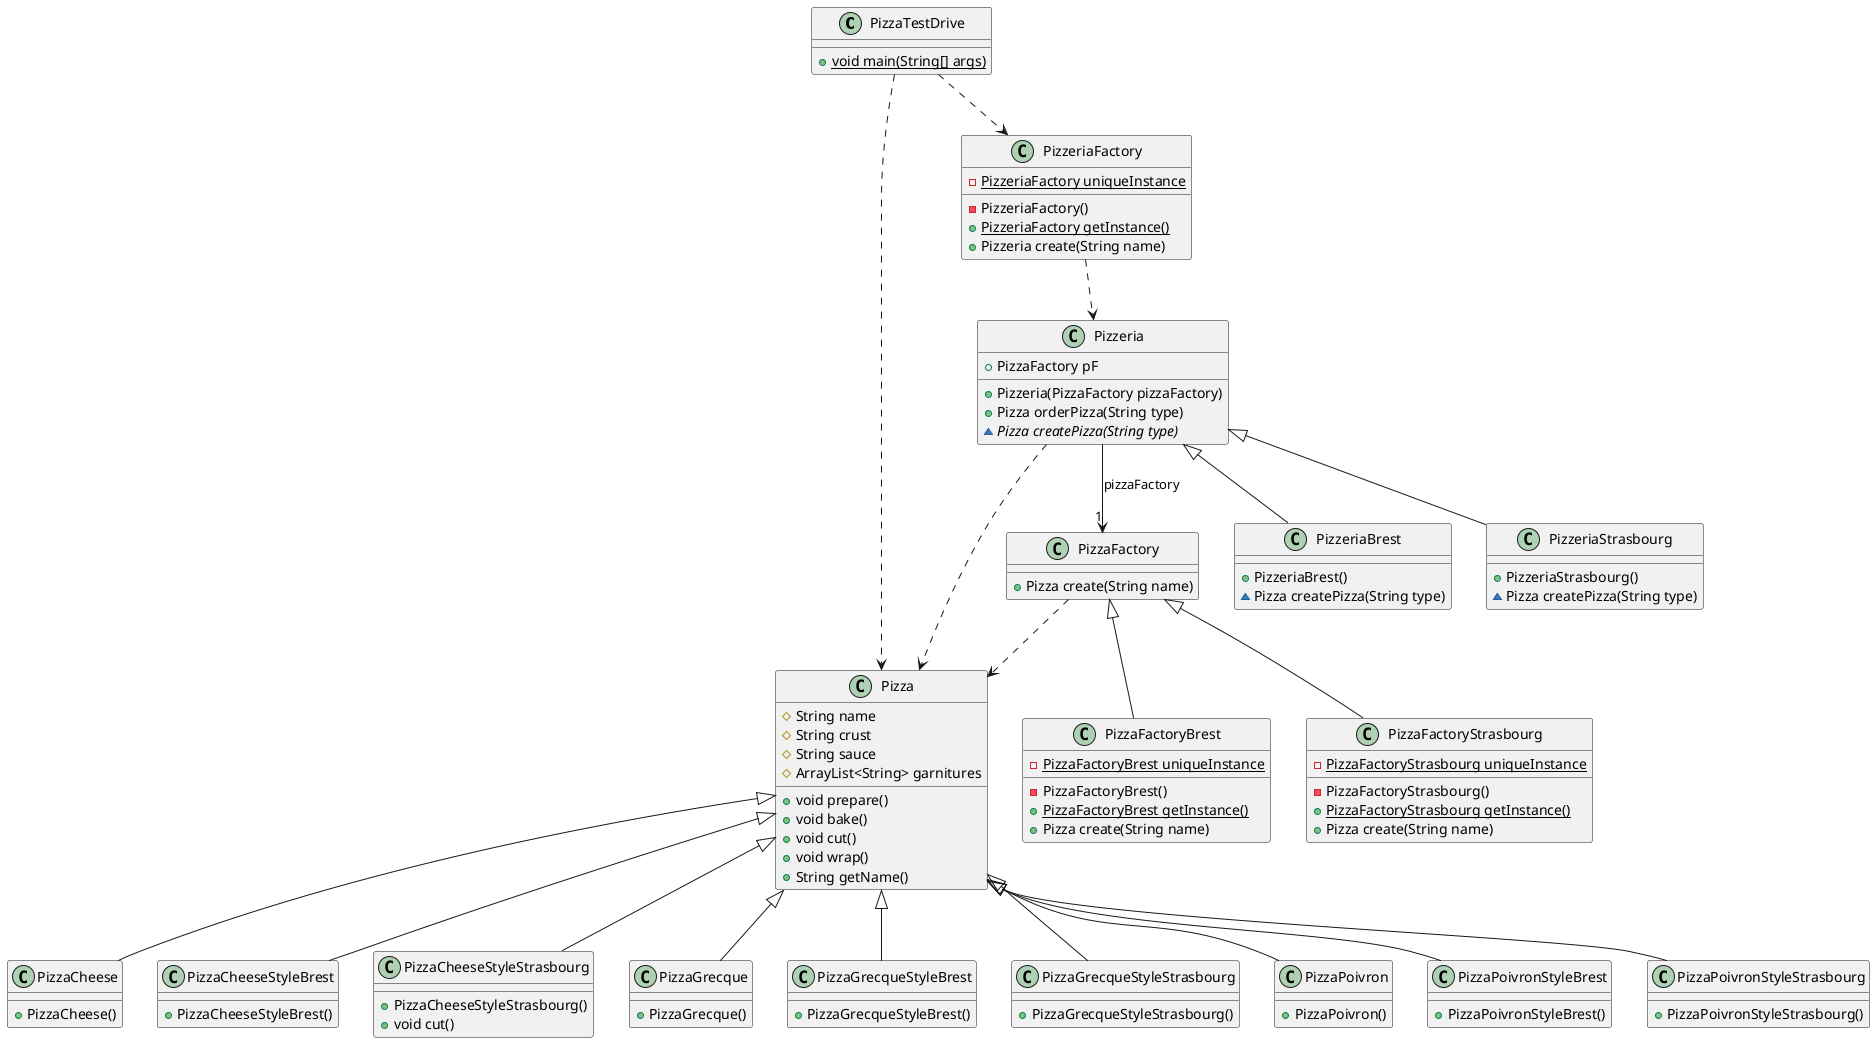 @startuml
class PizzaTestDrive [[java:PizzaTestDrive]] {
	+{static}void main(String[] args)
}
PizzaTestDrive ..> Pizza
PizzaTestDrive ..> PizzeriaFactory

abstract class Pizza [[java:Pizza.Pizza]] {
	#String name
	#String crust
	#String sauce
	#ArrayList<String> garnitures
	+void prepare()
	+void bake()
	+void cut()
	+void wrap()
	+String getName()
}

class PizzaCheese [[java:Pizza.PizzaCheese]] {
	+PizzaCheese()
}
class Pizza [[java:Pizza.Pizza]] {
}
Pizza <|-- PizzaCheese

class PizzaCheeseStyleBrest [[java:Pizza.PizzaCheeseStyleBrest]] {
	+PizzaCheeseStyleBrest()
}
class Pizza [[java:Pizza.Pizza]] {
}
Pizza <|-- PizzaCheeseStyleBrest

class PizzaCheeseStyleStrasbourg [[java:Pizza.PizzaCheeseStyleStrasbourg]] {
	+PizzaCheeseStyleStrasbourg()
	+void cut()
}
class Pizza [[java:Pizza.Pizza]] {
}
Pizza <|-- PizzaCheeseStyleStrasbourg

class PizzaGrecque [[java:Pizza.PizzaGrecque]] {
	+PizzaGrecque()
}
class Pizza [[java:Pizza.Pizza]] {
}
Pizza <|-- PizzaGrecque

class PizzaGrecqueStyleBrest [[java:Pizza.PizzaGrecqueStyleBrest]] {
	+PizzaGrecqueStyleBrest()
}
class Pizza [[java:Pizza.Pizza]] {
}
Pizza <|-- PizzaGrecqueStyleBrest

class PizzaGrecqueStyleStrasbourg [[java:Pizza.PizzaGrecqueStyleStrasbourg]] {
	+PizzaGrecqueStyleStrasbourg()
}
class Pizza [[java:Pizza.Pizza]] {
}
Pizza <|-- PizzaGrecqueStyleStrasbourg

class PizzaPoivron [[java:Pizza.PizzaPoivron]] {
	+PizzaPoivron()
}
class Pizza [[java:Pizza.Pizza]] {
}
Pizza <|-- PizzaPoivron

class PizzaPoivronStyleBrest [[java:Pizza.PizzaPoivronStyleBrest]] {
	+PizzaPoivronStyleBrest()
}
class Pizza [[java:Pizza.Pizza]] {
}
Pizza <|-- PizzaPoivronStyleBrest

class PizzaPoivronStyleStrasbourg [[java:Pizza.PizzaPoivronStyleStrasbourg]] {
	+PizzaPoivronStyleStrasbourg()
}
class Pizza [[java:Pizza.Pizza]] {
}
Pizza <|-- PizzaPoivronStyleStrasbourg

abstract class PizzaFactory [[java:Pizzeria.PizzaFactory]] {
	+Pizza create(String name)
}
PizzaFactory ..> Pizza

class PizzaFactoryBrest [[java:Pizzeria.PizzaFactoryBrest]] {
	-{static}PizzaFactoryBrest uniqueInstance
	-PizzaFactoryBrest()
	+{static}PizzaFactoryBrest getInstance()
	+Pizza create(String name)
}
class PizzaFactory [[java:Pizzeria.PizzaFactory]] {
}
PizzaFactory <|-- PizzaFactoryBrest

class PizzaFactoryStrasbourg [[java:Pizzeria.PizzaFactoryStrasbourg]] {
	-{static}PizzaFactoryStrasbourg uniqueInstance
	-PizzaFactoryStrasbourg()
	+{static}PizzaFactoryStrasbourg getInstance()
	+Pizza create(String name)
}
class PizzaFactory [[java:Pizzeria.PizzaFactory]] {
}
PizzaFactory <|-- PizzaFactoryStrasbourg

abstract class Pizzeria [[java:Pizzeria.Pizzeria]] {
	+PizzaFactory pF
	+Pizzeria(PizzaFactory pizzaFactory)
	+Pizza orderPizza(String type)
	~{abstract}Pizza createPizza(String type)
}
Pizzeria ..> Pizza
Pizzeria --> "1" PizzaFactory : pizzaFactory


class PizzeriaBrest [[java:Pizzeria.PizzeriaBrest]] {
	+PizzeriaBrest()
	~Pizza createPizza(String type)
}
class Pizzeria [[java:Pizzeria.Pizzeria]] {
}
Pizzeria <|-- PizzeriaBrest

class PizzeriaFactory [[java:Pizzeria.PizzeriaFactory]] {
	-{static}PizzeriaFactory uniqueInstance
	-PizzeriaFactory()
	+{static}PizzeriaFactory getInstance()
	+Pizzeria create(String name)
}
PizzeriaFactory ..> Pizzeria

class PizzeriaStrasbourg [[java:Pizzeria.PizzeriaStrasbourg]] {
	+PizzeriaStrasbourg()
	~Pizza createPizza(String type)
}
class Pizzeria [[java:Pizzeria.Pizzeria]] {
}
Pizzeria <|-- PizzeriaStrasbourg
@enduml